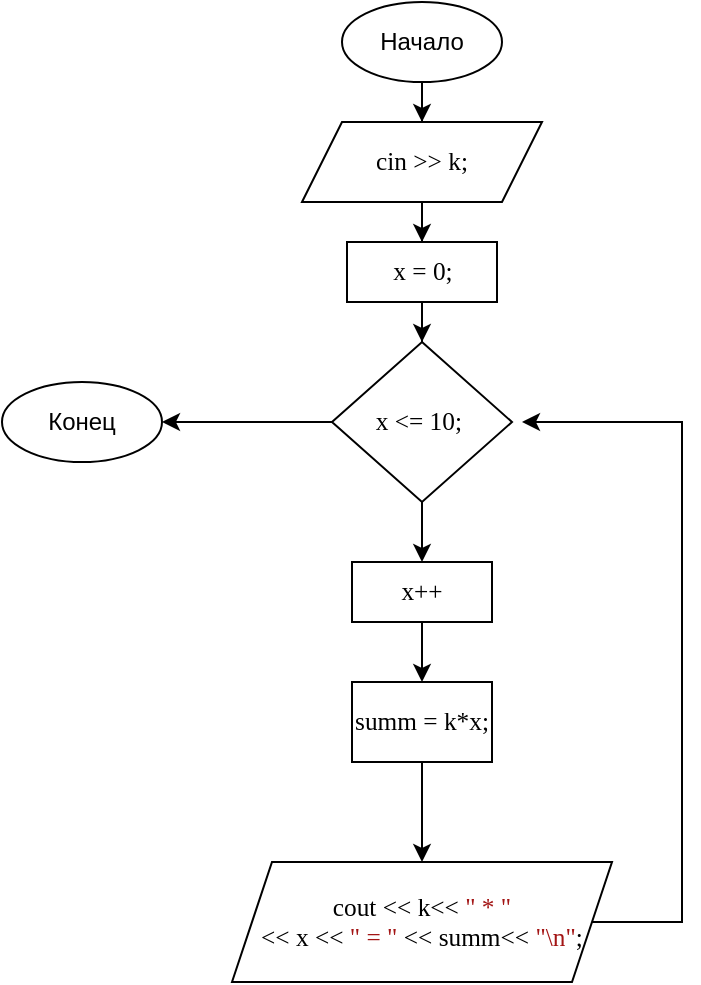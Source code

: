 <mxfile version="16.0.0" type="github">
  <diagram name="Page-1" id="edf60f1a-56cd-e834-aa8a-f176f3a09ee4">
    <mxGraphModel dx="700" dy="752" grid="1" gridSize="10" guides="1" tooltips="1" connect="1" arrows="1" fold="1" page="1" pageScale="1" pageWidth="1100" pageHeight="850" background="none" math="0" shadow="0">
      <root>
        <mxCell id="0" />
        <mxCell id="1" parent="0" />
        <mxCell id="C74ALDFxTHfo4ZXI62PK-13" value="" style="edgeStyle=orthogonalEdgeStyle;rounded=0;orthogonalLoop=1;jettySize=auto;html=1;entryX=0.5;entryY=0;entryDx=0;entryDy=0;" edge="1" parent="1" source="C74ALDFxTHfo4ZXI62PK-1" target="C74ALDFxTHfo4ZXI62PK-2">
          <mxGeometry relative="1" as="geometry" />
        </mxCell>
        <mxCell id="C74ALDFxTHfo4ZXI62PK-1" value="Начало" style="ellipse;whiteSpace=wrap;html=1;" vertex="1" parent="1">
          <mxGeometry x="310" y="30" width="80" height="40" as="geometry" />
        </mxCell>
        <mxCell id="C74ALDFxTHfo4ZXI62PK-14" value="" style="edgeStyle=orthogonalEdgeStyle;rounded=0;orthogonalLoop=1;jettySize=auto;html=1;" edge="1" parent="1" source="C74ALDFxTHfo4ZXI62PK-2" target="C74ALDFxTHfo4ZXI62PK-4">
          <mxGeometry relative="1" as="geometry" />
        </mxCell>
        <mxCell id="C74ALDFxTHfo4ZXI62PK-2" value="&lt;span style=&quot;font-size: 9.5pt ; line-height: 107% ; font-family: &amp;#34;consolas&amp;#34;&quot;&gt;cin &amp;gt;&amp;gt;&amp;nbsp;&lt;span style=&quot;font-size: 9.5pt ; line-height: 107% ; font-family: &amp;#34;consolas&amp;#34;&quot;&gt;k&lt;/span&gt;;&lt;/span&gt;" style="shape=parallelogram;perimeter=parallelogramPerimeter;whiteSpace=wrap;html=1;fixedSize=1;" vertex="1" parent="1">
          <mxGeometry x="290" y="90" width="120" height="40" as="geometry" />
        </mxCell>
        <mxCell id="C74ALDFxTHfo4ZXI62PK-16" value="" style="edgeStyle=orthogonalEdgeStyle;rounded=0;orthogonalLoop=1;jettySize=auto;html=1;" edge="1" parent="1" source="C74ALDFxTHfo4ZXI62PK-3" target="C74ALDFxTHfo4ZXI62PK-5">
          <mxGeometry relative="1" as="geometry">
            <Array as="points">
              <mxPoint x="350" y="285" />
            </Array>
          </mxGeometry>
        </mxCell>
        <mxCell id="C74ALDFxTHfo4ZXI62PK-19" value="" style="edgeStyle=orthogonalEdgeStyle;rounded=0;orthogonalLoop=1;jettySize=auto;html=1;" edge="1" parent="1" source="C74ALDFxTHfo4ZXI62PK-3" target="C74ALDFxTHfo4ZXI62PK-10">
          <mxGeometry relative="1" as="geometry" />
        </mxCell>
        <mxCell id="C74ALDFxTHfo4ZXI62PK-3" value="&lt;span lang=&quot;EN-US&quot; style=&quot;font-size: 9.5pt ; line-height: 107% ; font-family: &amp;#34;consolas&amp;#34;&quot;&gt;x &amp;lt;= 10;&amp;nbsp;&lt;/span&gt;" style="rhombus;whiteSpace=wrap;html=1;" vertex="1" parent="1">
          <mxGeometry x="305" y="200" width="90" height="80" as="geometry" />
        </mxCell>
        <mxCell id="C74ALDFxTHfo4ZXI62PK-15" value="" style="edgeStyle=orthogonalEdgeStyle;rounded=0;orthogonalLoop=1;jettySize=auto;html=1;" edge="1" parent="1" source="C74ALDFxTHfo4ZXI62PK-4" target="C74ALDFxTHfo4ZXI62PK-3">
          <mxGeometry relative="1" as="geometry" />
        </mxCell>
        <mxCell id="C74ALDFxTHfo4ZXI62PK-4" value="&lt;span lang=&quot;EN-US&quot; style=&quot;font-size: 9.5pt ; line-height: 107% ; font-family: &amp;#34;consolas&amp;#34;&quot;&gt;x = 0;&lt;/span&gt;" style="rounded=0;whiteSpace=wrap;html=1;" vertex="1" parent="1">
          <mxGeometry x="312.5" y="150" width="75" height="30" as="geometry" />
        </mxCell>
        <mxCell id="C74ALDFxTHfo4ZXI62PK-17" value="" style="edgeStyle=orthogonalEdgeStyle;rounded=0;orthogonalLoop=1;jettySize=auto;html=1;entryX=0.5;entryY=0;entryDx=0;entryDy=0;" edge="1" parent="1" source="C74ALDFxTHfo4ZXI62PK-5" target="C74ALDFxTHfo4ZXI62PK-6">
          <mxGeometry relative="1" as="geometry" />
        </mxCell>
        <mxCell id="C74ALDFxTHfo4ZXI62PK-5" value="&lt;span lang=&quot;EN-US&quot; style=&quot;font-size: 9.5pt ; line-height: 107% ; font-family: &amp;#34;consolas&amp;#34; ; color: black&quot;&gt;x++&lt;/span&gt;" style="rounded=0;whiteSpace=wrap;html=1;" vertex="1" parent="1">
          <mxGeometry x="315" y="310" width="70" height="30" as="geometry" />
        </mxCell>
        <mxCell id="C74ALDFxTHfo4ZXI62PK-23" value="" style="edgeStyle=orthogonalEdgeStyle;rounded=0;orthogonalLoop=1;jettySize=auto;html=1;" edge="1" parent="1" source="C74ALDFxTHfo4ZXI62PK-6" target="C74ALDFxTHfo4ZXI62PK-7">
          <mxGeometry relative="1" as="geometry" />
        </mxCell>
        <mxCell id="C74ALDFxTHfo4ZXI62PK-6" value="&lt;span lang=&quot;EN-US&quot; style=&quot;font-size: 9.5pt ; line-height: 107% ; font-family: &amp;#34;consolas&amp;#34; ; color: black&quot;&gt;summ =&amp;nbsp;&lt;span style=&quot;font-size: 9.5pt ; line-height: 107% ; font-family: &amp;#34;consolas&amp;#34;&quot;&gt;k&lt;/span&gt;*x;&lt;/span&gt;" style="rounded=0;whiteSpace=wrap;html=1;" vertex="1" parent="1">
          <mxGeometry x="315" y="370" width="70" height="40" as="geometry" />
        </mxCell>
        <mxCell id="C74ALDFxTHfo4ZXI62PK-26" style="edgeStyle=orthogonalEdgeStyle;rounded=0;orthogonalLoop=1;jettySize=auto;html=1;" edge="1" parent="1" source="C74ALDFxTHfo4ZXI62PK-7">
          <mxGeometry relative="1" as="geometry">
            <mxPoint x="400" y="240" as="targetPoint" />
            <Array as="points">
              <mxPoint x="480" y="490" />
              <mxPoint x="480" y="240" />
            </Array>
          </mxGeometry>
        </mxCell>
        <mxCell id="C74ALDFxTHfo4ZXI62PK-7" value="&lt;span lang=&quot;EN-US&quot; style=&quot;font-size: 9.5pt ; line-height: 107% ; font-family: &amp;#34;consolas&amp;#34; ; color: black&quot;&gt;cout &amp;lt;&amp;lt;&amp;nbsp;&lt;span style=&quot;font-size: 9.5pt ; line-height: 107% ; font-family: &amp;#34;consolas&amp;#34;&quot;&gt;k&lt;/span&gt;&amp;lt;&amp;lt; &lt;/span&gt;&lt;span lang=&quot;EN-US&quot; style=&quot;font-size: 9.5pt ; line-height: 107% ; font-family: &amp;#34;consolas&amp;#34; ; color: #a31515&quot;&gt;&quot; * &quot;&lt;/span&gt;&lt;span lang=&quot;EN-US&quot; style=&quot;font-size: 9.5pt ; line-height: 107% ; font-family: &amp;#34;consolas&amp;#34; ; color: black&quot;&gt;&lt;br&gt;&amp;lt;&amp;lt; x &amp;lt;&amp;lt; &lt;/span&gt;&lt;span lang=&quot;EN-US&quot; style=&quot;font-size: 9.5pt ; line-height: 107% ; font-family: &amp;#34;consolas&amp;#34; ; color: #a31515&quot;&gt;&quot; = &quot;&lt;/span&gt;&lt;span lang=&quot;EN-US&quot; style=&quot;font-size: 9.5pt ; line-height: 107% ; font-family: &amp;#34;consolas&amp;#34; ; color: black&quot;&gt; &amp;lt;&amp;lt; summ&amp;lt;&amp;lt; &lt;/span&gt;&lt;span lang=&quot;EN-US&quot; style=&quot;font-size: 9.5pt ; line-height: 107% ; font-family: &amp;#34;consolas&amp;#34; ; color: #a31515&quot;&gt;&quot;\n&quot;&lt;/span&gt;&lt;span lang=&quot;EN-US&quot; style=&quot;font-size: 9.5pt ; line-height: 107% ; font-family: &amp;#34;consolas&amp;#34; ; color: black&quot;&gt;;&lt;/span&gt;" style="shape=parallelogram;perimeter=parallelogramPerimeter;whiteSpace=wrap;html=1;fixedSize=1;" vertex="1" parent="1">
          <mxGeometry x="255" y="460" width="190" height="60" as="geometry" />
        </mxCell>
        <mxCell id="C74ALDFxTHfo4ZXI62PK-10" value="Конец" style="ellipse;whiteSpace=wrap;html=1;" vertex="1" parent="1">
          <mxGeometry x="140" y="220" width="80" height="40" as="geometry" />
        </mxCell>
      </root>
    </mxGraphModel>
  </diagram>
</mxfile>
